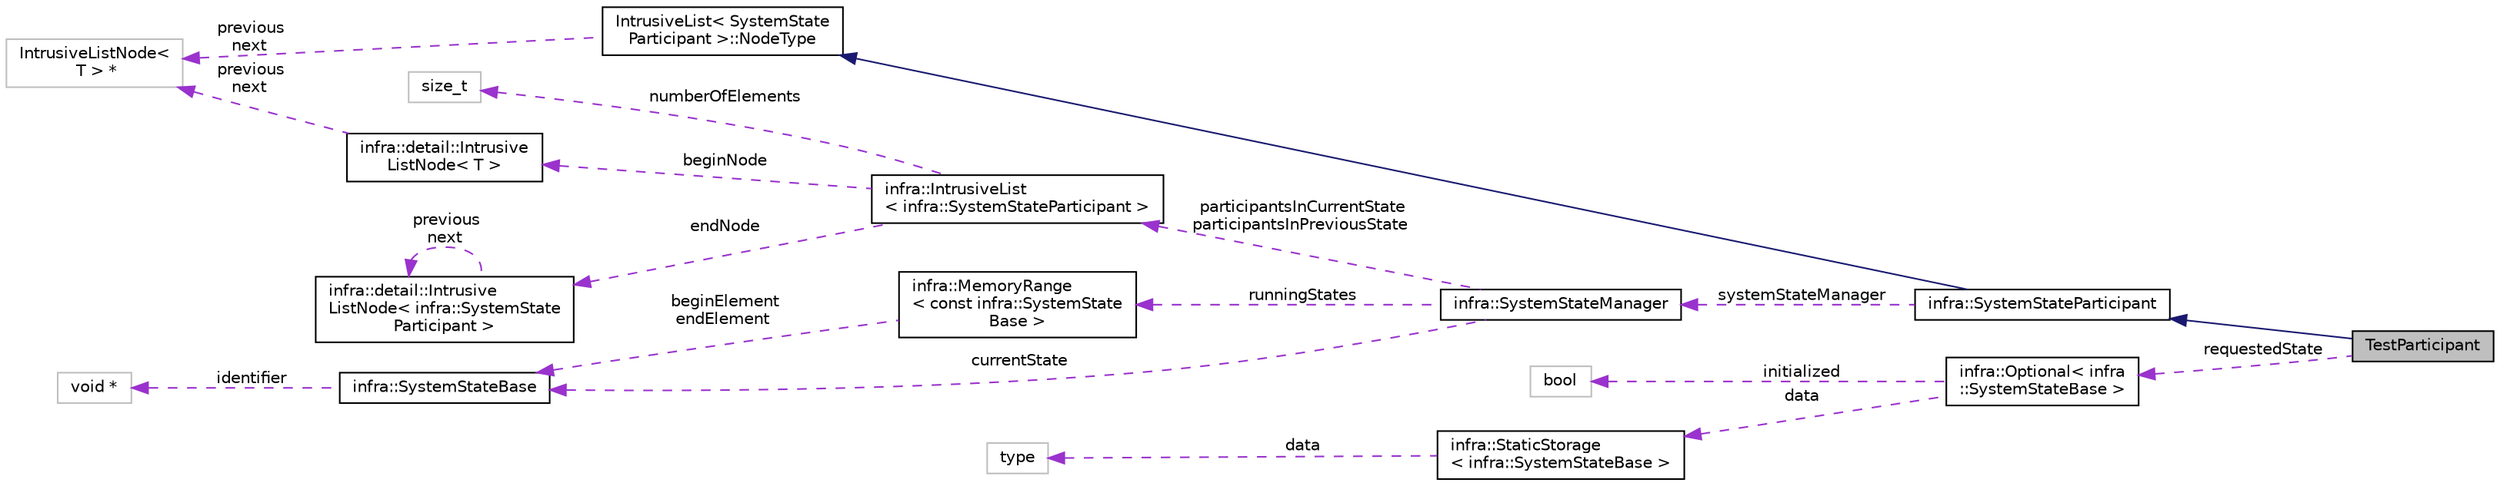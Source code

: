 digraph "TestParticipant"
{
 // INTERACTIVE_SVG=YES
  edge [fontname="Helvetica",fontsize="10",labelfontname="Helvetica",labelfontsize="10"];
  node [fontname="Helvetica",fontsize="10",shape=record];
  rankdir="LR";
  Node3 [label="TestParticipant",height=0.2,width=0.4,color="black", fillcolor="grey75", style="filled", fontcolor="black"];
  Node4 -> Node3 [dir="back",color="midnightblue",fontsize="10",style="solid",fontname="Helvetica"];
  Node4 [label="infra::SystemStateParticipant",height=0.2,width=0.4,color="black", fillcolor="white", style="filled",URL="$de/d21/classinfra_1_1_system_state_participant.html"];
  Node5 -> Node4 [dir="back",color="midnightblue",fontsize="10",style="solid",fontname="Helvetica"];
  Node5 [label="IntrusiveList\< SystemState\lParticipant \>::NodeType",height=0.2,width=0.4,color="black", fillcolor="white", style="filled",URL="$d7/da5/classinfra_1_1detail_1_1_intrusive_list_node.html"];
  Node6 -> Node5 [dir="back",color="darkorchid3",fontsize="10",style="dashed",label=" previous\nnext" ,fontname="Helvetica"];
  Node6 [label="IntrusiveListNode\<\l T \> *",height=0.2,width=0.4,color="grey75", fillcolor="white", style="filled"];
  Node7 -> Node4 [dir="back",color="darkorchid3",fontsize="10",style="dashed",label=" systemStateManager" ,fontname="Helvetica"];
  Node7 [label="infra::SystemStateManager",height=0.2,width=0.4,color="black", fillcolor="white", style="filled",URL="$df/d73/classinfra_1_1_system_state_manager.html"];
  Node8 -> Node7 [dir="back",color="darkorchid3",fontsize="10",style="dashed",label=" participantsInCurrentState\nparticipantsInPreviousState" ,fontname="Helvetica"];
  Node8 [label="infra::IntrusiveList\l\< infra::SystemStateParticipant \>",height=0.2,width=0.4,color="black", fillcolor="white", style="filled",URL="$df/da4/classinfra_1_1_intrusive_list.html"];
  Node9 -> Node8 [dir="back",color="darkorchid3",fontsize="10",style="dashed",label=" endNode" ,fontname="Helvetica"];
  Node9 [label="infra::detail::Intrusive\lListNode\< infra::SystemState\lParticipant \>",height=0.2,width=0.4,color="black", fillcolor="white", style="filled",URL="$d7/da5/classinfra_1_1detail_1_1_intrusive_list_node.html"];
  Node9 -> Node9 [dir="back",color="darkorchid3",fontsize="10",style="dashed",label=" previous\nnext" ,fontname="Helvetica"];
  Node10 -> Node8 [dir="back",color="darkorchid3",fontsize="10",style="dashed",label=" beginNode" ,fontname="Helvetica"];
  Node10 [label="infra::detail::Intrusive\lListNode\< T \>",height=0.2,width=0.4,color="black", fillcolor="white", style="filled",URL="$d7/da5/classinfra_1_1detail_1_1_intrusive_list_node.html"];
  Node6 -> Node10 [dir="back",color="darkorchid3",fontsize="10",style="dashed",label=" previous\nnext" ,fontname="Helvetica"];
  Node11 -> Node8 [dir="back",color="darkorchid3",fontsize="10",style="dashed",label=" numberOfElements" ,fontname="Helvetica"];
  Node11 [label="size_t",height=0.2,width=0.4,color="grey75", fillcolor="white", style="filled"];
  Node12 -> Node7 [dir="back",color="darkorchid3",fontsize="10",style="dashed",label=" runningStates" ,fontname="Helvetica"];
  Node12 [label="infra::MemoryRange\l\< const infra::SystemState\lBase \>",height=0.2,width=0.4,color="black", fillcolor="white", style="filled",URL="$d0/d6d/classinfra_1_1_memory_range.html"];
  Node13 -> Node12 [dir="back",color="darkorchid3",fontsize="10",style="dashed",label=" beginElement\nendElement" ,fontname="Helvetica"];
  Node13 [label="infra::SystemStateBase",height=0.2,width=0.4,color="black", fillcolor="white", style="filled",URL="$dc/da5/classinfra_1_1_system_state_base.html"];
  Node14 -> Node13 [dir="back",color="darkorchid3",fontsize="10",style="dashed",label=" identifier" ,fontname="Helvetica"];
  Node14 [label="void *",height=0.2,width=0.4,color="grey75", fillcolor="white", style="filled"];
  Node13 -> Node7 [dir="back",color="darkorchid3",fontsize="10",style="dashed",label=" currentState" ,fontname="Helvetica"];
  Node15 -> Node3 [dir="back",color="darkorchid3",fontsize="10",style="dashed",label=" requestedState" ,fontname="Helvetica"];
  Node15 [label="infra::Optional\< infra\l::SystemStateBase \>",height=0.2,width=0.4,color="black", fillcolor="white", style="filled",URL="$dc/df7/classinfra_1_1_optional.html"];
  Node16 -> Node15 [dir="back",color="darkorchid3",fontsize="10",style="dashed",label=" initialized" ,fontname="Helvetica"];
  Node16 [label="bool",height=0.2,width=0.4,color="grey75", fillcolor="white", style="filled"];
  Node17 -> Node15 [dir="back",color="darkorchid3",fontsize="10",style="dashed",label=" data" ,fontname="Helvetica"];
  Node17 [label="infra::StaticStorage\l\< infra::SystemStateBase \>",height=0.2,width=0.4,color="black", fillcolor="white", style="filled",URL="$d0/d8c/classinfra_1_1_static_storage.html"];
  Node18 -> Node17 [dir="back",color="darkorchid3",fontsize="10",style="dashed",label=" data" ,fontname="Helvetica"];
  Node18 [label="type",height=0.2,width=0.4,color="grey75", fillcolor="white", style="filled"];
}
